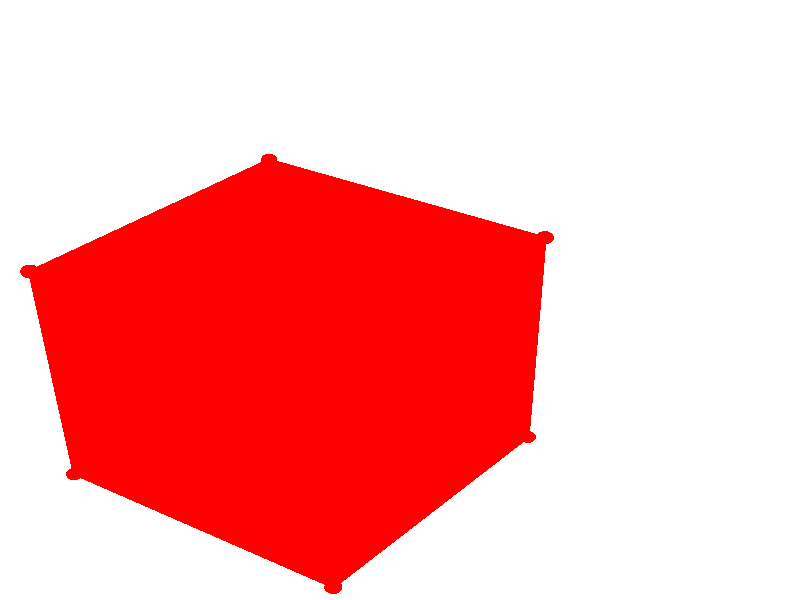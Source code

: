 #version 3.7;
global_settings{assumed_gamma 1.0}
camera{perspective location <6.545084971874737256314347, 4.755282581475768211021204, 5.877852522924730926945358> right <0.293892626146236568551728, -0.404508497187473725631435, -0.000000000000000000000000> up <-0.237764129073788410551060, -0.172745751406263137184283, 0.404508497187473725631435> direction <0.654508497187473725631435, 0.475528258147576821102120, 0.587785252292473137103457> sky <-0.475528258147576821102120, -0.345491502812526274368565, 0.809016994374947451262869> look_at <5.890576474687263086593703, 4.279754323328191389919084, 5.290067270632257567797296>}
light_source{<6.545084971874737256314347, 4.755282581475768211021204, 5.877852522924730926945358> rgb<1.0,1.0,1.0>}
background{rgb<1,1,1>}
object{object{union{union{sphere{<1.000000000000000000000000, 1.000000000000000000000000, 1.000000000000000000000000>,0.050000000000000002775558}sphere{<-1.000000000000000000000000, 1.000000000000000000000000, 1.000000000000000000000000>,0.050000000000000002775558}sphere{<1.000000000000000000000000, -1.000000000000000000000000, 1.000000000000000000000000>,0.050000000000000002775558}sphere{<-1.000000000000000000000000, -1.000000000000000000000000, 1.000000000000000000000000>,0.050000000000000002775558}sphere{<1.000000000000000000000000, 1.000000000000000000000000, -1.000000000000000000000000>,0.050000000000000002775558}sphere{<-1.000000000000000000000000, 1.000000000000000000000000, -1.000000000000000000000000>,0.050000000000000002775558}sphere{<1.000000000000000000000000, -1.000000000000000000000000, -1.000000000000000000000000>,0.050000000000000002775558}sphere{<-1.000000000000000000000000, -1.000000000000000000000000, -1.000000000000000000000000>,0.050000000000000002775558}}union{cylinder{<1.000000000000000000000000, 1.000000000000000000000000, 1.000000000000000000000000>,<1.000000000000000000000000, 1.000000000000000000000000, -1.000000000000000000000000>,0.010000000000000000208167}cylinder{<-1.000000000000000000000000, 1.000000000000000000000000, 1.000000000000000000000000>,<-1.000000000000000000000000, 1.000000000000000000000000, -1.000000000000000000000000>,0.010000000000000000208167}cylinder{<1.000000000000000000000000, -1.000000000000000000000000, 1.000000000000000000000000>,<1.000000000000000000000000, -1.000000000000000000000000, -1.000000000000000000000000>,0.010000000000000000208167}cylinder{<-1.000000000000000000000000, -1.000000000000000000000000, 1.000000000000000000000000>,<-1.000000000000000000000000, -1.000000000000000000000000, -1.000000000000000000000000>,0.010000000000000000208167}cylinder{<1.000000000000000000000000, 1.000000000000000000000000, 1.000000000000000000000000>,<-1.000000000000000000000000, 1.000000000000000000000000, 1.000000000000000000000000>,0.010000000000000000208167}cylinder{<1.000000000000000000000000, -1.000000000000000000000000, 1.000000000000000000000000>,<-1.000000000000000000000000, -1.000000000000000000000000, 1.000000000000000000000000>,0.010000000000000000208167}cylinder{<1.000000000000000000000000, 1.000000000000000000000000, -1.000000000000000000000000>,<-1.000000000000000000000000, 1.000000000000000000000000, -1.000000000000000000000000>,0.010000000000000000208167}cylinder{<1.000000000000000000000000, -1.000000000000000000000000, -1.000000000000000000000000>,<-1.000000000000000000000000, -1.000000000000000000000000, -1.000000000000000000000000>,0.010000000000000000208167}cylinder{<1.000000000000000000000000, 1.000000000000000000000000, 1.000000000000000000000000>,<1.000000000000000000000000, -1.000000000000000000000000, 1.000000000000000000000000>,0.010000000000000000208167}cylinder{<1.000000000000000000000000, 1.000000000000000000000000, -1.000000000000000000000000>,<1.000000000000000000000000, -1.000000000000000000000000, -1.000000000000000000000000>,0.010000000000000000208167}cylinder{<-1.000000000000000000000000, 1.000000000000000000000000, 1.000000000000000000000000>,<-1.000000000000000000000000, -1.000000000000000000000000, 1.000000000000000000000000>,0.010000000000000000208167}cylinder{<-1.000000000000000000000000, 1.000000000000000000000000, -1.000000000000000000000000>,<-1.000000000000000000000000, -1.000000000000000000000000, -1.000000000000000000000000>,0.010000000000000000208167}}union{polygon{4.000000000000000000000000,<1.000000000000000000000000, 1.000000000000000000000000, 1.000000000000000000000000>,<1.000000000000000000000000, -1.000000000000000000000000, 1.000000000000000000000000>,<-1.000000000000000000000000, -1.000000000000000000000000, 1.000000000000000000000000>,<-1.000000000000000000000000, 1.000000000000000000000000, 1.000000000000000000000000>}polygon{4.000000000000000000000000,<1.000000000000000000000000, 1.000000000000000000000000, -1.000000000000000000000000>,<1.000000000000000000000000, -1.000000000000000000000000, -1.000000000000000000000000>,<-1.000000000000000000000000, -1.000000000000000000000000, -1.000000000000000000000000>,<-1.000000000000000000000000, 1.000000000000000000000000, -1.000000000000000000000000>}polygon{4.000000000000000000000000,<1.000000000000000000000000, 1.000000000000000000000000, 1.000000000000000000000000>,<1.000000000000000000000000, 1.000000000000000000000000, -1.000000000000000000000000>,<1.000000000000000000000000, -1.000000000000000000000000, -1.000000000000000000000000>,<1.000000000000000000000000, -1.000000000000000000000000, 1.000000000000000000000000>}polygon{4.000000000000000000000000,<-1.000000000000000000000000, 1.000000000000000000000000, 1.000000000000000000000000>,<-1.000000000000000000000000, 1.000000000000000000000000, -1.000000000000000000000000>,<-1.000000000000000000000000, -1.000000000000000000000000, -1.000000000000000000000000>,<-1.000000000000000000000000, -1.000000000000000000000000, 1.000000000000000000000000>}polygon{4.000000000000000000000000,<1.000000000000000000000000, 1.000000000000000000000000, 1.000000000000000000000000>,<1.000000000000000000000000, 1.000000000000000000000000, -1.000000000000000000000000>,<-1.000000000000000000000000, 1.000000000000000000000000, -1.000000000000000000000000>,<-1.000000000000000000000000, 1.000000000000000000000000, 1.000000000000000000000000>}polygon{4.000000000000000000000000,<1.000000000000000000000000, -1.000000000000000000000000, 1.000000000000000000000000>,<1.000000000000000000000000, -1.000000000000000000000000, -1.000000000000000000000000>,<-1.000000000000000000000000, -1.000000000000000000000000, -1.000000000000000000000000>,<-1.000000000000000000000000, -1.000000000000000000000000, 1.000000000000000000000000>}}} pigment{rgbft<1.0,0.0,0.0,0.2,0.2>}} translate <1.000000000000000000000000, 0.000000000000000000000000, 0.000000000000000000000000>}
